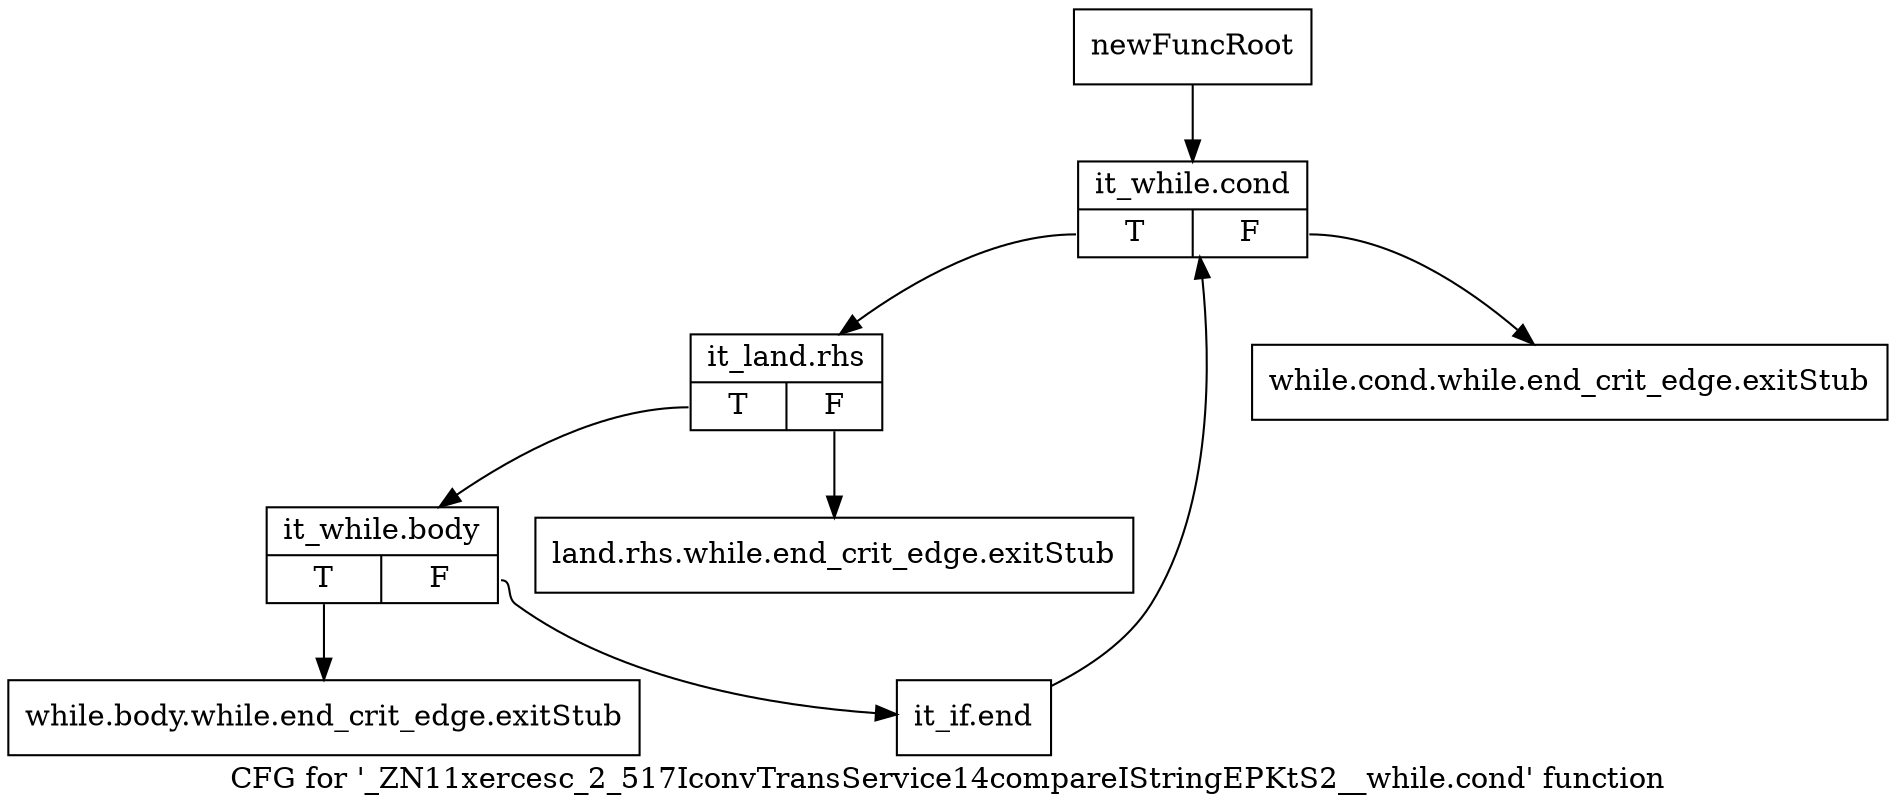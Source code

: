 digraph "CFG for '_ZN11xercesc_2_517IconvTransService14compareIStringEPKtS2__while.cond' function" {
	label="CFG for '_ZN11xercesc_2_517IconvTransService14compareIStringEPKtS2__while.cond' function";

	Node0x98d2c40 [shape=record,label="{newFuncRoot}"];
	Node0x98d2c40 -> Node0x98d2d80;
	Node0x98d2c90 [shape=record,label="{while.cond.while.end_crit_edge.exitStub}"];
	Node0x98d2ce0 [shape=record,label="{land.rhs.while.end_crit_edge.exitStub}"];
	Node0x98d2d30 [shape=record,label="{while.body.while.end_crit_edge.exitStub}"];
	Node0x98d2d80 [shape=record,label="{it_while.cond|{<s0>T|<s1>F}}"];
	Node0x98d2d80:s0 -> Node0x98d2dd0;
	Node0x98d2d80:s1 -> Node0x98d2c90;
	Node0x98d2dd0 [shape=record,label="{it_land.rhs|{<s0>T|<s1>F}}"];
	Node0x98d2dd0:s0 -> Node0x98d2e20;
	Node0x98d2dd0:s1 -> Node0x98d2ce0;
	Node0x98d2e20 [shape=record,label="{it_while.body|{<s0>T|<s1>F}}"];
	Node0x98d2e20:s0 -> Node0x98d2d30;
	Node0x98d2e20:s1 -> Node0x98d2e70;
	Node0x98d2e70 [shape=record,label="{it_if.end}"];
	Node0x98d2e70 -> Node0x98d2d80;
}
